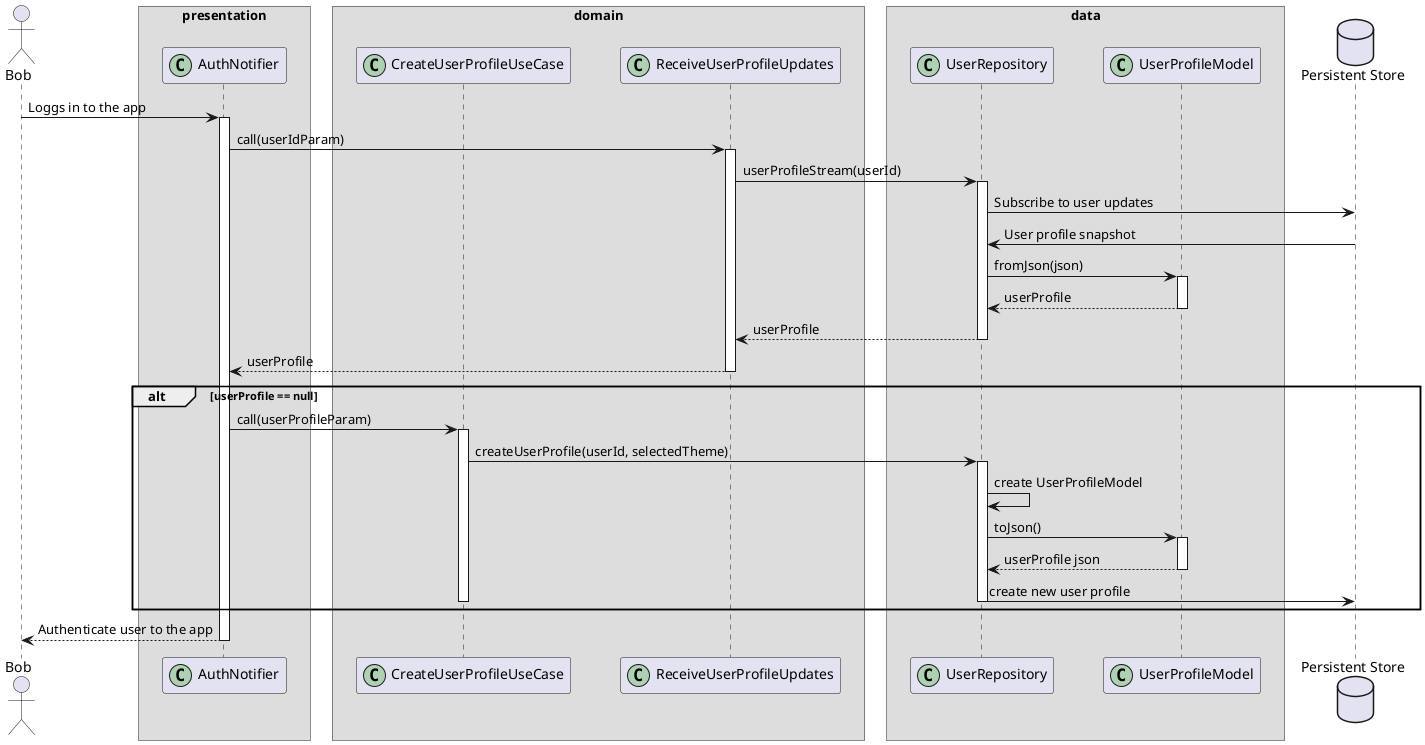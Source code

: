 @startuml web_layers_sequence_diagram
    skinparam ParticipantPadding 20
    skinparam BoxPadding 10

    actor Bob

    box "presentation"
        participant AuthNotifier << (C,#ADD1B2) >>
    end box

    box "domain"
        participant CreateUserProfileUseCase << (C,#ADD1B2) >>
        participant ReceiveUserProfileUpdates << (C,#ADD1B2) >>
    end box

    box "data"
        participant UserRepository << (C,#ADD1B2) >>
        participant UserProfileModel << (C,#ADD1B2) >>
    end box

    database "Persistent Store" as PS

    Bob -> AuthNotifier : Loggs in to the app
    activate AuthNotifier

    AuthNotifier -> ReceiveUserProfileUpdates : call(userIdParam)
    activate ReceiveUserProfileUpdates

    ReceiveUserProfileUpdates -> UserRepository : userProfileStream(userId)
    activate UserRepository

    UserRepository -> PS : Subscribe to user updates

    PS -> UserRepository : User profile snapshot

    UserRepository -> UserProfileModel : fromJson(json)
    activate UserProfileModel

    return userProfile
    return userProfile
    return userProfile

    alt userProfile == null

        AuthNotifier -> CreateUserProfileUseCase : call(userProfileParam)

        activate CreateUserProfileUseCase
        CreateUserProfileUseCase -> UserRepository : createUserProfile(userId, selectedTheme)
        activate UserRepository
        UserRepository -> UserRepository : create UserProfileModel
        UserRepository -> UserProfileModel : toJson()
        activate UserProfileModel
        return userProfile json
        UserRepository -> PS : create new user profile
        deactivate UserRepository
        deactivate CreateUserProfileUseCase
    end

    return Authenticate user to the app



    deactivate UserRepository
    deactivate ReceiveUserProfileUpdates
    deactivate AuthNotifier

@enduml
